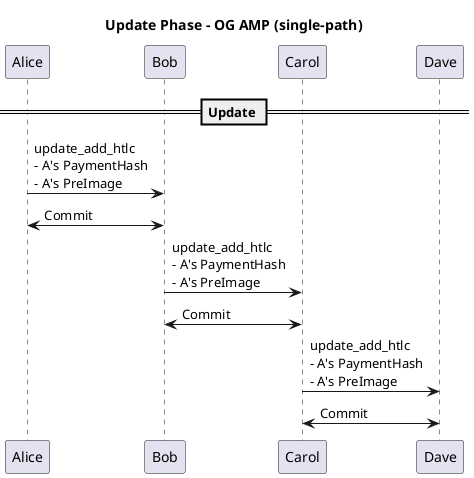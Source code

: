 @startuml
title Update Phase - OG AMP (single-path)
participant Alice
participant Bob
participant Carol
participant Dave

== Update ==

Alice -> Bob: update_add_htlc\n- A's PaymentHash\n- A's PreImage
Alice <-> Bob: Commit

Bob -> Carol: update_add_htlc\n- A's PaymentHash\n- A's PreImage
Bob <-> Carol: Commit

Carol -> Dave: update_add_htlc\n- A's PaymentHash\n- A's PreImage
Carol <-> Dave: Commit

@enduml
